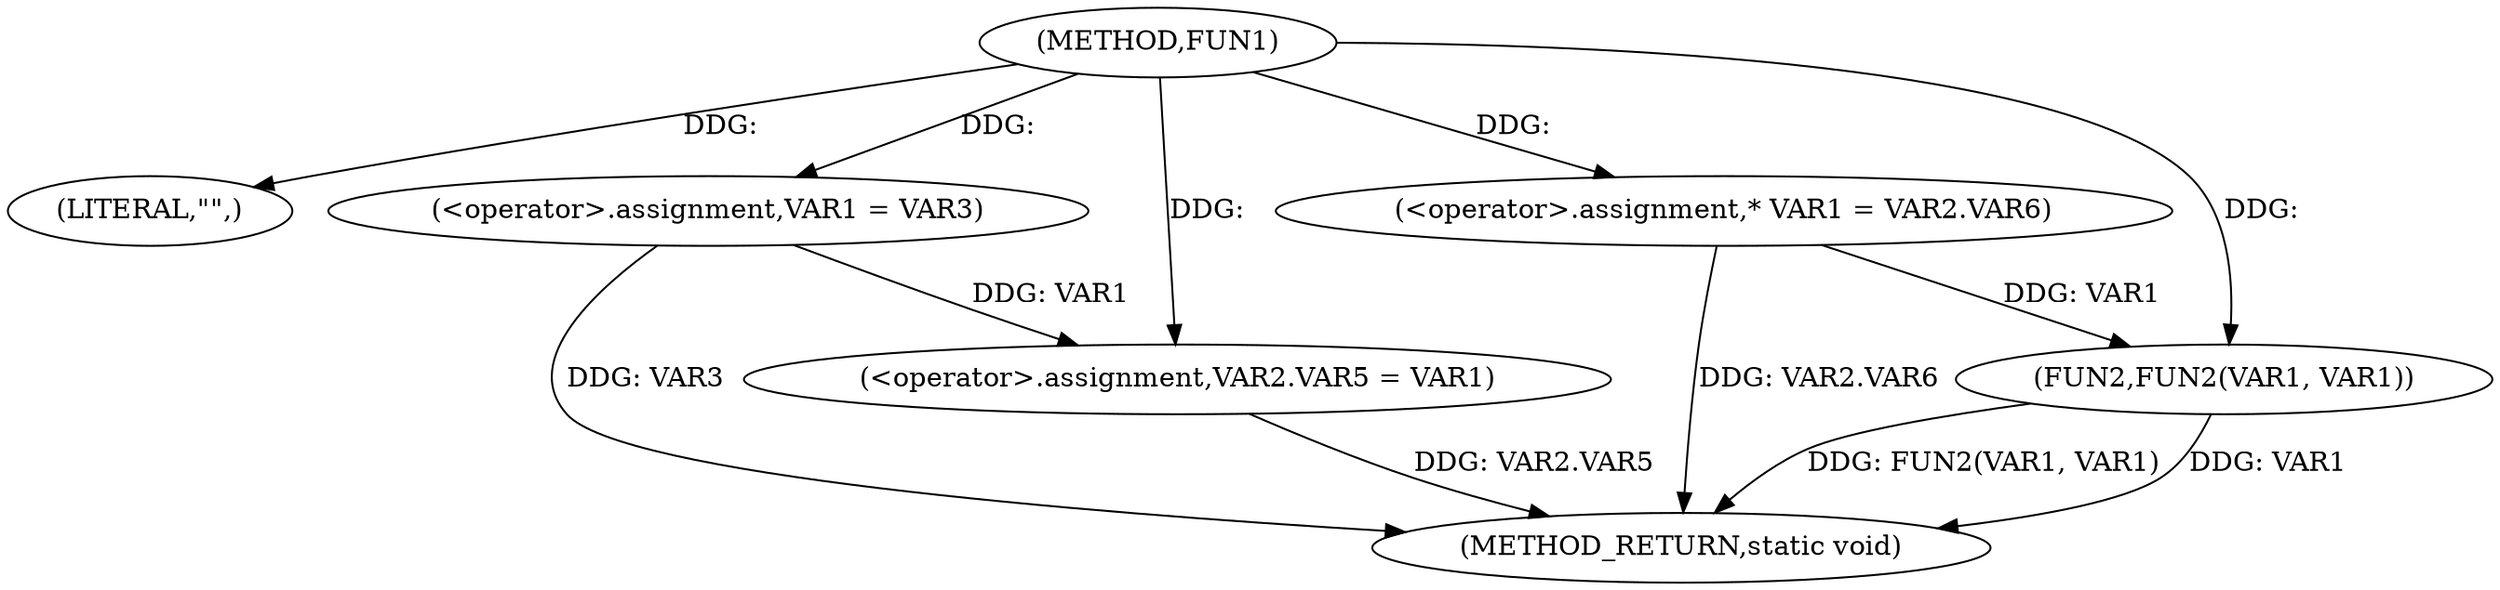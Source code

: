 digraph FUN1 {  
"1000100" [label = "(METHOD,FUN1)" ]
"1000123" [label = "(METHOD_RETURN,static void)" ]
"1000104" [label = "(LITERAL,\"\",)" ]
"1000105" [label = "(<operator>.assignment,VAR1 = VAR3)" ]
"1000108" [label = "(<operator>.assignment,VAR2.VAR5 = VAR1)" ]
"1000115" [label = "(<operator>.assignment,* VAR1 = VAR2.VAR6)" ]
"1000120" [label = "(FUN2,FUN2(VAR1, VAR1))" ]
  "1000115" -> "1000123"  [ label = "DDG: VAR2.VAR6"] 
  "1000105" -> "1000123"  [ label = "DDG: VAR3"] 
  "1000120" -> "1000123"  [ label = "DDG: FUN2(VAR1, VAR1)"] 
  "1000120" -> "1000123"  [ label = "DDG: VAR1"] 
  "1000108" -> "1000123"  [ label = "DDG: VAR2.VAR5"] 
  "1000100" -> "1000104"  [ label = "DDG: "] 
  "1000100" -> "1000105"  [ label = "DDG: "] 
  "1000105" -> "1000108"  [ label = "DDG: VAR1"] 
  "1000100" -> "1000108"  [ label = "DDG: "] 
  "1000100" -> "1000115"  [ label = "DDG: "] 
  "1000115" -> "1000120"  [ label = "DDG: VAR1"] 
  "1000100" -> "1000120"  [ label = "DDG: "] 
}
